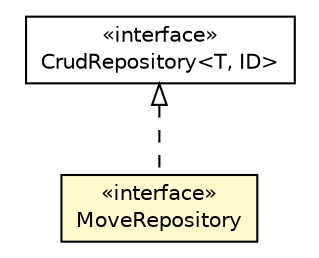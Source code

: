 #!/usr/local/bin/dot
#
# Class diagram 
# Generated by UMLGraph version 5.1 (http://www.umlgraph.org/)
#

digraph G {
	edge [fontname="Helvetica",fontsize=10,labelfontname="Helvetica",labelfontsize=10];
	node [fontname="Helvetica",fontsize=10,shape=plaintext];
	nodesep=0.25;
	ranksep=0.5;
	// com.nikolay.tictactoe.repository.MoveRepository
	c361 [label=<<table title="com.nikolay.tictactoe.repository.MoveRepository" border="0" cellborder="1" cellspacing="0" cellpadding="2" port="p" bgcolor="lemonChiffon" href="./MoveRepository.html">
		<tr><td><table border="0" cellspacing="0" cellpadding="1">
<tr><td align="center" balign="center"> &#171;interface&#187; </td></tr>
<tr><td align="center" balign="center"> MoveRepository </td></tr>
		</table></td></tr>
		</table>>, fontname="Helvetica", fontcolor="black", fontsize=10.0];
	//com.nikolay.tictactoe.repository.MoveRepository implements org.springframework.data.repository.CrudRepository<T, ID>
	c385:p -> c361:p [dir=back,arrowtail=empty,style=dashed];
	// org.springframework.data.repository.CrudRepository<T, ID>
	c385 [label=<<table title="org.springframework.data.repository.CrudRepository" border="0" cellborder="1" cellspacing="0" cellpadding="2" port="p" href="http://java.sun.com/j2se/1.4.2/docs/api/org/springframework/data/repository/CrudRepository.html">
		<tr><td><table border="0" cellspacing="0" cellpadding="1">
<tr><td align="center" balign="center"> &#171;interface&#187; </td></tr>
<tr><td align="center" balign="center"> CrudRepository&lt;T, ID&gt; </td></tr>
		</table></td></tr>
		</table>>, fontname="Helvetica", fontcolor="black", fontsize=10.0];
}

